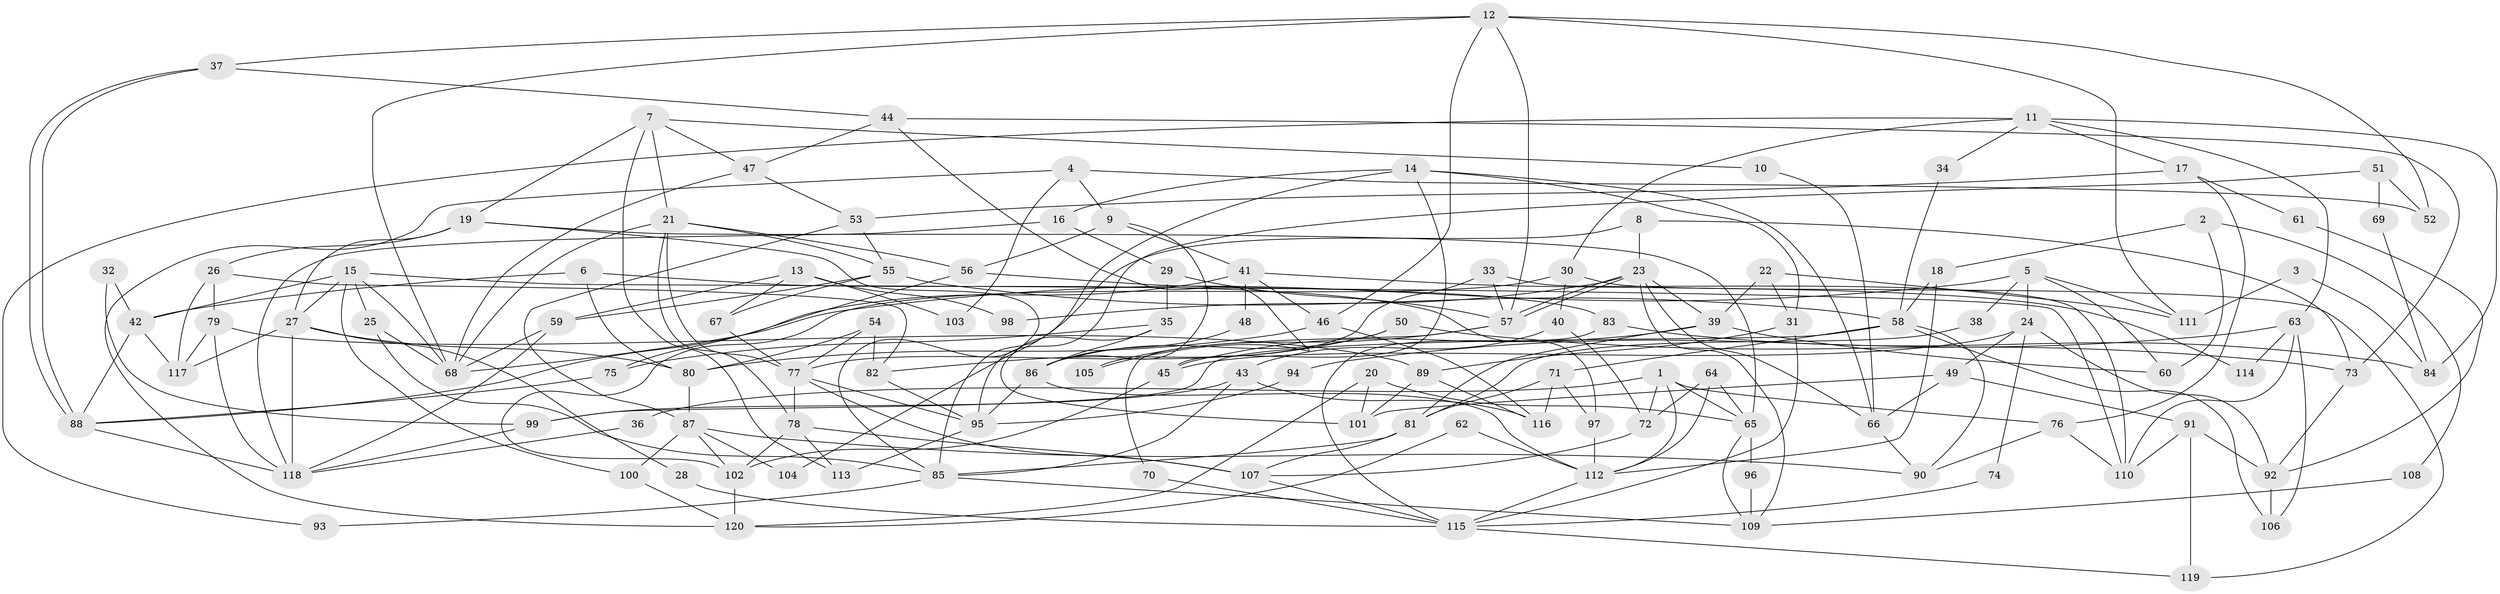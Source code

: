 // Generated by graph-tools (version 1.1) at 2025/15/03/09/25 04:15:15]
// undirected, 120 vertices, 240 edges
graph export_dot {
graph [start="1"]
  node [color=gray90,style=filled];
  1;
  2;
  3;
  4;
  5;
  6;
  7;
  8;
  9;
  10;
  11;
  12;
  13;
  14;
  15;
  16;
  17;
  18;
  19;
  20;
  21;
  22;
  23;
  24;
  25;
  26;
  27;
  28;
  29;
  30;
  31;
  32;
  33;
  34;
  35;
  36;
  37;
  38;
  39;
  40;
  41;
  42;
  43;
  44;
  45;
  46;
  47;
  48;
  49;
  50;
  51;
  52;
  53;
  54;
  55;
  56;
  57;
  58;
  59;
  60;
  61;
  62;
  63;
  64;
  65;
  66;
  67;
  68;
  69;
  70;
  71;
  72;
  73;
  74;
  75;
  76;
  77;
  78;
  79;
  80;
  81;
  82;
  83;
  84;
  85;
  86;
  87;
  88;
  89;
  90;
  91;
  92;
  93;
  94;
  95;
  96;
  97;
  98;
  99;
  100;
  101;
  102;
  103;
  104;
  105;
  106;
  107;
  108;
  109;
  110;
  111;
  112;
  113;
  114;
  115;
  116;
  117;
  118;
  119;
  120;
  1 -- 72;
  1 -- 112;
  1 -- 36;
  1 -- 65;
  1 -- 76;
  2 -- 18;
  2 -- 60;
  2 -- 108;
  3 -- 111;
  3 -- 84;
  4 -- 120;
  4 -- 9;
  4 -- 52;
  4 -- 103;
  5 -- 24;
  5 -- 68;
  5 -- 38;
  5 -- 60;
  5 -- 111;
  6 -- 97;
  6 -- 80;
  6 -- 42;
  7 -- 21;
  7 -- 19;
  7 -- 10;
  7 -- 47;
  7 -- 113;
  8 -- 73;
  8 -- 23;
  8 -- 104;
  9 -- 56;
  9 -- 41;
  9 -- 86;
  10 -- 66;
  11 -- 30;
  11 -- 63;
  11 -- 17;
  11 -- 34;
  11 -- 84;
  11 -- 93;
  12 -- 57;
  12 -- 68;
  12 -- 37;
  12 -- 46;
  12 -- 52;
  12 -- 111;
  13 -- 67;
  13 -- 59;
  13 -- 98;
  13 -- 103;
  14 -- 31;
  14 -- 85;
  14 -- 16;
  14 -- 45;
  14 -- 66;
  15 -- 68;
  15 -- 27;
  15 -- 25;
  15 -- 42;
  15 -- 100;
  15 -- 110;
  16 -- 29;
  16 -- 118;
  17 -- 53;
  17 -- 61;
  17 -- 76;
  18 -- 112;
  18 -- 58;
  19 -- 26;
  19 -- 65;
  19 -- 27;
  19 -- 85;
  20 -- 65;
  20 -- 120;
  20 -- 101;
  21 -- 68;
  21 -- 77;
  21 -- 55;
  21 -- 56;
  21 -- 78;
  22 -- 39;
  22 -- 111;
  22 -- 31;
  23 -- 57;
  23 -- 57;
  23 -- 39;
  23 -- 66;
  23 -- 98;
  23 -- 109;
  24 -- 49;
  24 -- 45;
  24 -- 74;
  24 -- 92;
  25 -- 85;
  25 -- 68;
  26 -- 117;
  26 -- 79;
  26 -- 82;
  27 -- 118;
  27 -- 28;
  27 -- 80;
  27 -- 117;
  28 -- 115;
  29 -- 35;
  29 -- 57;
  30 -- 40;
  30 -- 102;
  30 -- 119;
  31 -- 89;
  31 -- 115;
  32 -- 42;
  32 -- 99;
  33 -- 110;
  33 -- 77;
  33 -- 57;
  34 -- 58;
  35 -- 101;
  35 -- 86;
  35 -- 75;
  36 -- 118;
  37 -- 88;
  37 -- 88;
  37 -- 44;
  38 -- 81;
  39 -- 81;
  39 -- 45;
  39 -- 60;
  40 -- 72;
  40 -- 43;
  41 -- 46;
  41 -- 88;
  41 -- 48;
  41 -- 114;
  42 -- 88;
  42 -- 117;
  43 -- 116;
  43 -- 99;
  43 -- 85;
  44 -- 47;
  44 -- 73;
  44 -- 105;
  45 -- 102;
  46 -- 80;
  46 -- 116;
  47 -- 53;
  47 -- 68;
  48 -- 86;
  49 -- 66;
  49 -- 91;
  49 -- 101;
  50 -- 73;
  50 -- 86;
  50 -- 82;
  51 -- 52;
  51 -- 95;
  51 -- 69;
  53 -- 87;
  53 -- 55;
  54 -- 77;
  54 -- 82;
  54 -- 80;
  55 -- 59;
  55 -- 58;
  55 -- 67;
  56 -- 75;
  56 -- 83;
  57 -- 70;
  57 -- 105;
  58 -- 90;
  58 -- 71;
  58 -- 99;
  58 -- 106;
  59 -- 68;
  59 -- 118;
  61 -- 92;
  62 -- 112;
  62 -- 120;
  63 -- 106;
  63 -- 110;
  63 -- 94;
  63 -- 114;
  64 -- 65;
  64 -- 112;
  64 -- 72;
  65 -- 109;
  65 -- 96;
  66 -- 90;
  67 -- 77;
  69 -- 84;
  70 -- 115;
  71 -- 116;
  71 -- 81;
  71 -- 97;
  72 -- 107;
  73 -- 92;
  74 -- 115;
  75 -- 88;
  76 -- 90;
  76 -- 110;
  77 -- 78;
  77 -- 107;
  77 -- 95;
  78 -- 113;
  78 -- 102;
  78 -- 107;
  79 -- 117;
  79 -- 118;
  79 -- 89;
  80 -- 87;
  81 -- 85;
  81 -- 107;
  82 -- 95;
  83 -- 115;
  83 -- 84;
  85 -- 93;
  85 -- 109;
  86 -- 95;
  86 -- 112;
  87 -- 90;
  87 -- 100;
  87 -- 102;
  87 -- 104;
  88 -- 118;
  89 -- 101;
  89 -- 116;
  91 -- 119;
  91 -- 110;
  91 -- 92;
  92 -- 106;
  94 -- 95;
  95 -- 113;
  96 -- 109;
  97 -- 112;
  99 -- 118;
  100 -- 120;
  102 -- 120;
  107 -- 115;
  108 -- 109;
  112 -- 115;
  115 -- 119;
}
